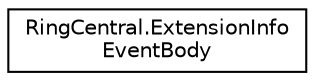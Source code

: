 digraph "Graphical Class Hierarchy"
{
 // LATEX_PDF_SIZE
  edge [fontname="Helvetica",fontsize="10",labelfontname="Helvetica",labelfontsize="10"];
  node [fontname="Helvetica",fontsize="10",shape=record];
  rankdir="LR";
  Node0 [label="RingCentral.ExtensionInfo\lEventBody",height=0.2,width=0.4,color="black", fillcolor="white", style="filled",URL="$classRingCentral_1_1ExtensionInfoEventBody.html",tooltip="Notification payload body"];
}
